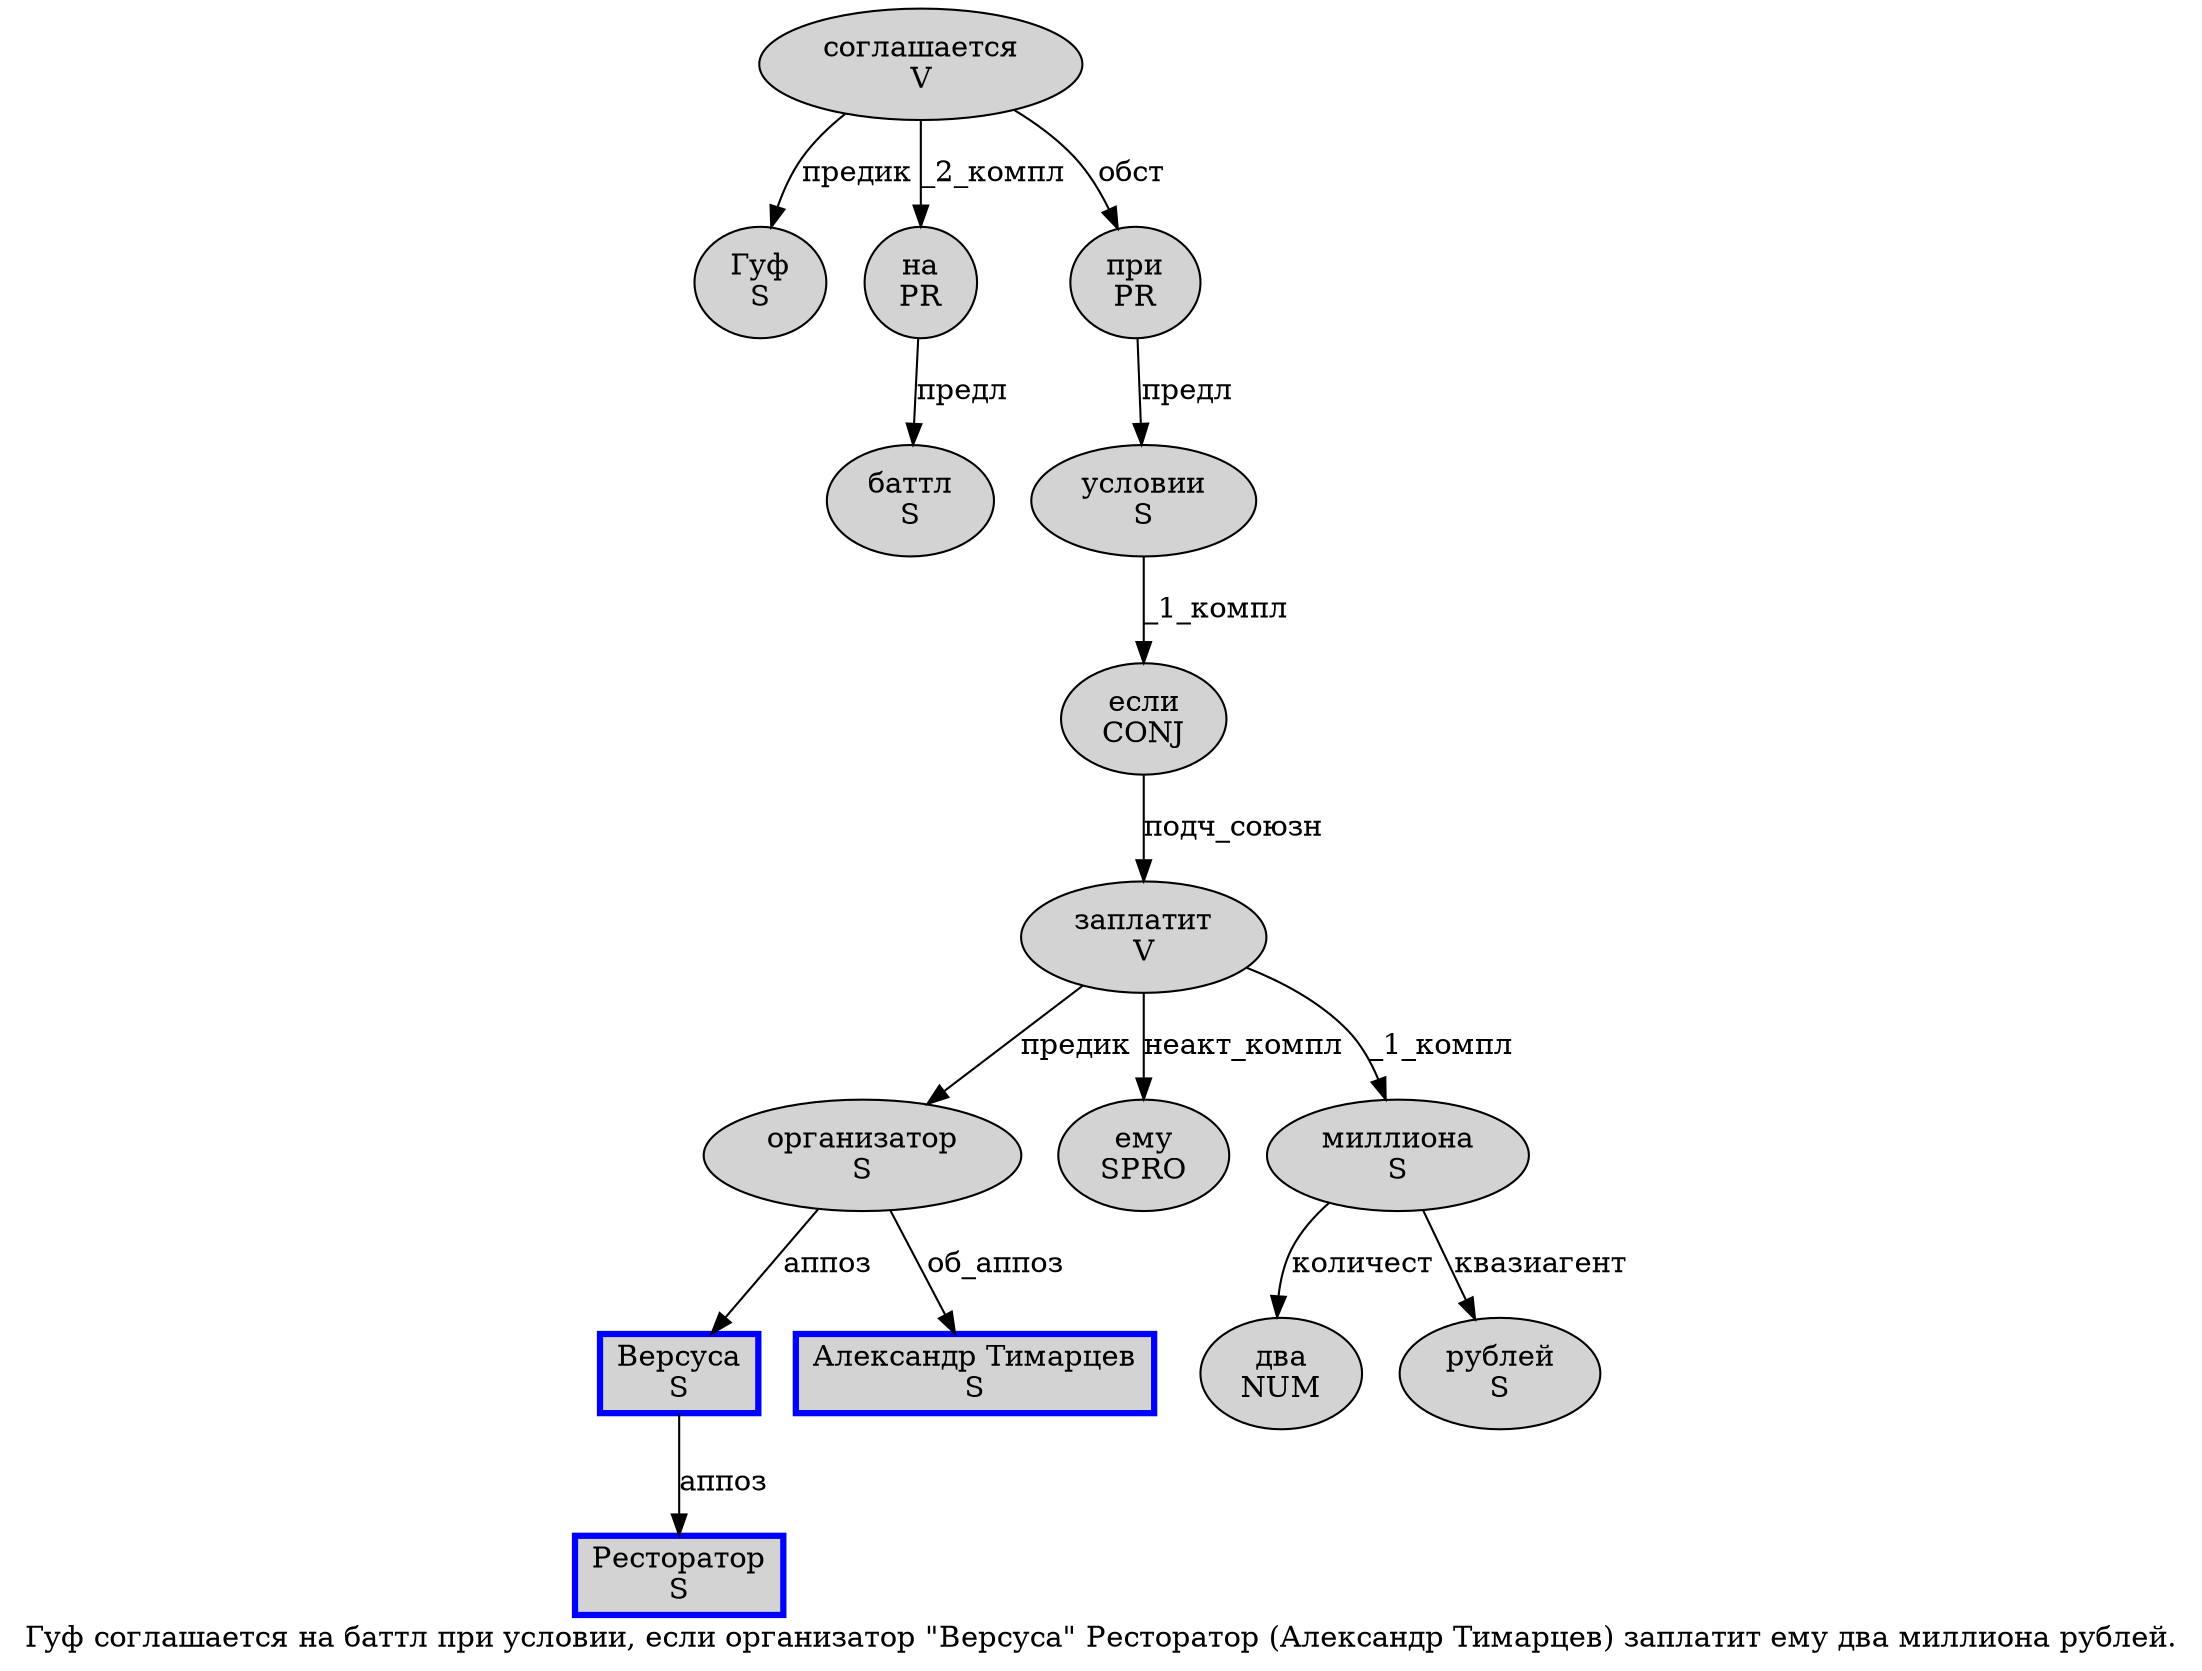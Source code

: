digraph SENTENCE_344 {
	graph [label="Гуф соглашается на баттл при условии, если организатор \"Версуса\" Ресторатор (Александр Тимарцев) заплатит ему два миллиона рублей."]
	node [style=filled]
		0 [label="Гуф
S" color="" fillcolor=lightgray penwidth=1 shape=ellipse]
		1 [label="соглашается
V" color="" fillcolor=lightgray penwidth=1 shape=ellipse]
		2 [label="на
PR" color="" fillcolor=lightgray penwidth=1 shape=ellipse]
		3 [label="баттл
S" color="" fillcolor=lightgray penwidth=1 shape=ellipse]
		4 [label="при
PR" color="" fillcolor=lightgray penwidth=1 shape=ellipse]
		5 [label="условии
S" color="" fillcolor=lightgray penwidth=1 shape=ellipse]
		7 [label="если
CONJ" color="" fillcolor=lightgray penwidth=1 shape=ellipse]
		8 [label="организатор
S" color="" fillcolor=lightgray penwidth=1 shape=ellipse]
		10 [label="Версуса
S" color=blue fillcolor=lightgray penwidth=3 shape=box]
		12 [label="Ресторатор
S" color=blue fillcolor=lightgray penwidth=3 shape=box]
		14 [label="Александр Тимарцев
S" color=blue fillcolor=lightgray penwidth=3 shape=box]
		16 [label="заплатит
V" color="" fillcolor=lightgray penwidth=1 shape=ellipse]
		17 [label="ему
SPRO" color="" fillcolor=lightgray penwidth=1 shape=ellipse]
		18 [label="два
NUM" color="" fillcolor=lightgray penwidth=1 shape=ellipse]
		19 [label="миллиона
S" color="" fillcolor=lightgray penwidth=1 shape=ellipse]
		20 [label="рублей
S" color="" fillcolor=lightgray penwidth=1 shape=ellipse]
			4 -> 5 [label="предл"]
			19 -> 18 [label="количест"]
			19 -> 20 [label="квазиагент"]
			8 -> 10 [label="аппоз"]
			8 -> 14 [label="об_аппоз"]
			10 -> 12 [label="аппоз"]
			1 -> 0 [label="предик"]
			1 -> 2 [label="_2_компл"]
			1 -> 4 [label="обст"]
			7 -> 16 [label="подч_союзн"]
			16 -> 8 [label="предик"]
			16 -> 17 [label="неакт_компл"]
			16 -> 19 [label="_1_компл"]
			5 -> 7 [label="_1_компл"]
			2 -> 3 [label="предл"]
}